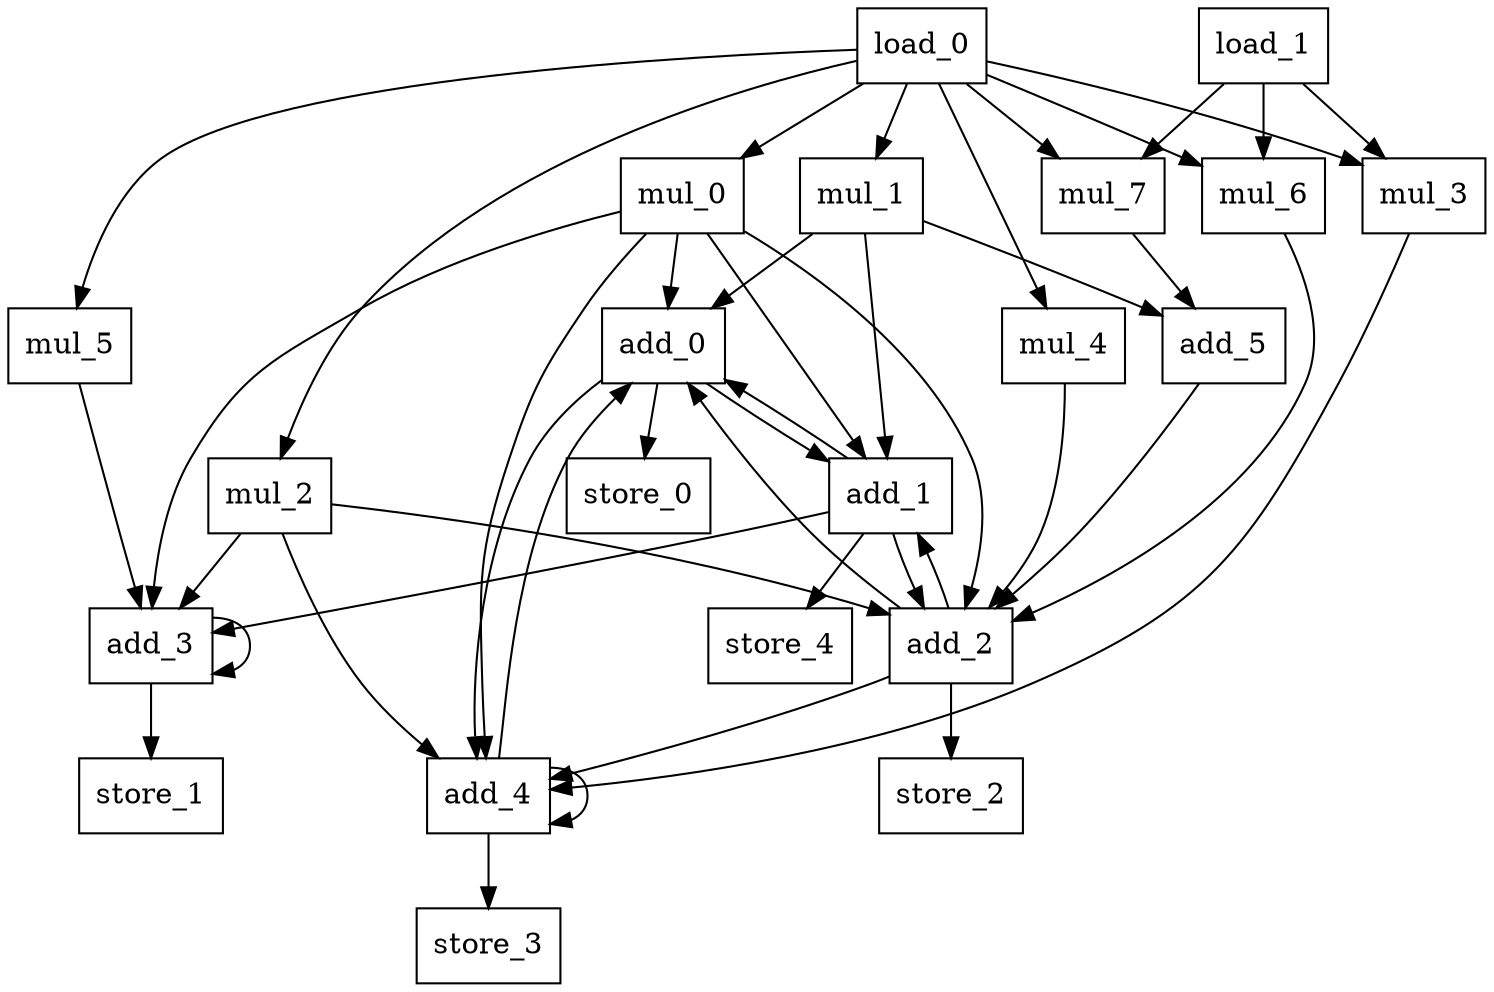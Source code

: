 digraph G{
	add_0[label="add_0";shape=rectangle];
	add_1[label="add_1";shape=rectangle];
	add_2[label="add_2";shape=rectangle];
	add_3[label="add_3";shape=rectangle];
	add_4[label="add_4";shape=rectangle];
	add_5[label="add_5";shape=rectangle];
	mul_0[label="mul_0";shape=rectangle];
	mul_1[label="mul_1";shape=rectangle];
	mul_2[label="mul_2";shape=rectangle];
	mul_3[label="mul_3";shape=rectangle];
	mul_4[label="mul_4";shape=rectangle];
	mul_5[label="mul_5";shape=rectangle];
	mul_6[label="mul_6";shape=rectangle];
	mul_7[label="mul_7";shape=rectangle];
	load_0[label="load_0";shape=rectangle];
	load_1[label="load_1";shape=rectangle];
	store_0[label="store_0";shape=rectangle];
	store_1[label="store_1";shape=rectangle];
	store_2[label="store_2";shape=rectangle];
	store_3[label="store_3";shape=rectangle];
	store_4[label="store_4";shape=rectangle];
add_0->add_1;
add_0->add_4;
add_0->store_0;
add_1->add_0;
add_1->add_2;
add_1->add_3;
add_1->store_4;
add_2->add_0;
add_2->add_1;
add_2->add_4;
add_2->store_2;
add_3->add_3;
add_3->store_1;
add_4->add_0;
add_4->add_4;
add_4->store_3;
add_5->add_2;
load_0->mul_0;
load_0->mul_1;
load_0->mul_2;
load_0->mul_3;
load_0->mul_4;
load_0->mul_5;
load_0->mul_6;
load_0->mul_7;
load_1->mul_3;
load_1->mul_6;
load_1->mul_7;
mul_0->add_0;
mul_0->add_1;
mul_0->add_2;
mul_0->add_3;
mul_0->add_4;
mul_1->add_0;
mul_1->add_1;
mul_1->add_5;
mul_2->add_2;
mul_2->add_3;
mul_2->add_4;
mul_3->add_4;
mul_4->add_2;
mul_5->add_3;
mul_6->add_2;
mul_7->add_5;
}
